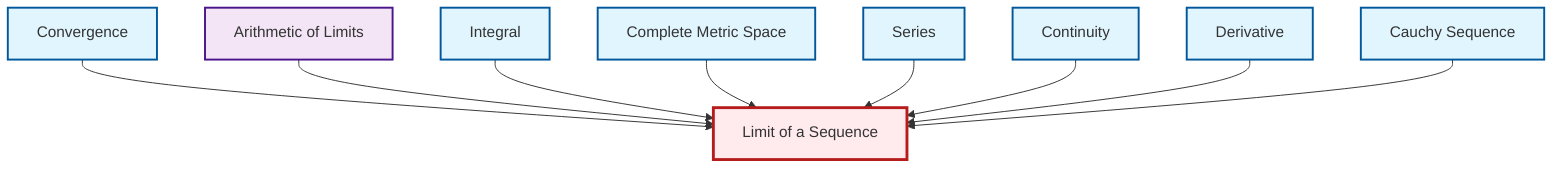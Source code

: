 graph TD
    classDef definition fill:#e1f5fe,stroke:#01579b,stroke-width:2px
    classDef theorem fill:#f3e5f5,stroke:#4a148c,stroke-width:2px
    classDef axiom fill:#fff3e0,stroke:#e65100,stroke-width:2px
    classDef example fill:#e8f5e9,stroke:#1b5e20,stroke-width:2px
    classDef current fill:#ffebee,stroke:#b71c1c,stroke-width:3px
    def-derivative["Derivative"]:::definition
    def-continuity["Continuity"]:::definition
    def-integral["Integral"]:::definition
    def-cauchy-sequence["Cauchy Sequence"]:::definition
    thm-limit-arithmetic["Arithmetic of Limits"]:::theorem
    def-series["Series"]:::definition
    def-limit["Limit of a Sequence"]:::definition
    def-convergence["Convergence"]:::definition
    def-complete-metric-space["Complete Metric Space"]:::definition
    def-convergence --> def-limit
    thm-limit-arithmetic --> def-limit
    def-integral --> def-limit
    def-complete-metric-space --> def-limit
    def-series --> def-limit
    def-continuity --> def-limit
    def-derivative --> def-limit
    def-cauchy-sequence --> def-limit
    class def-limit current